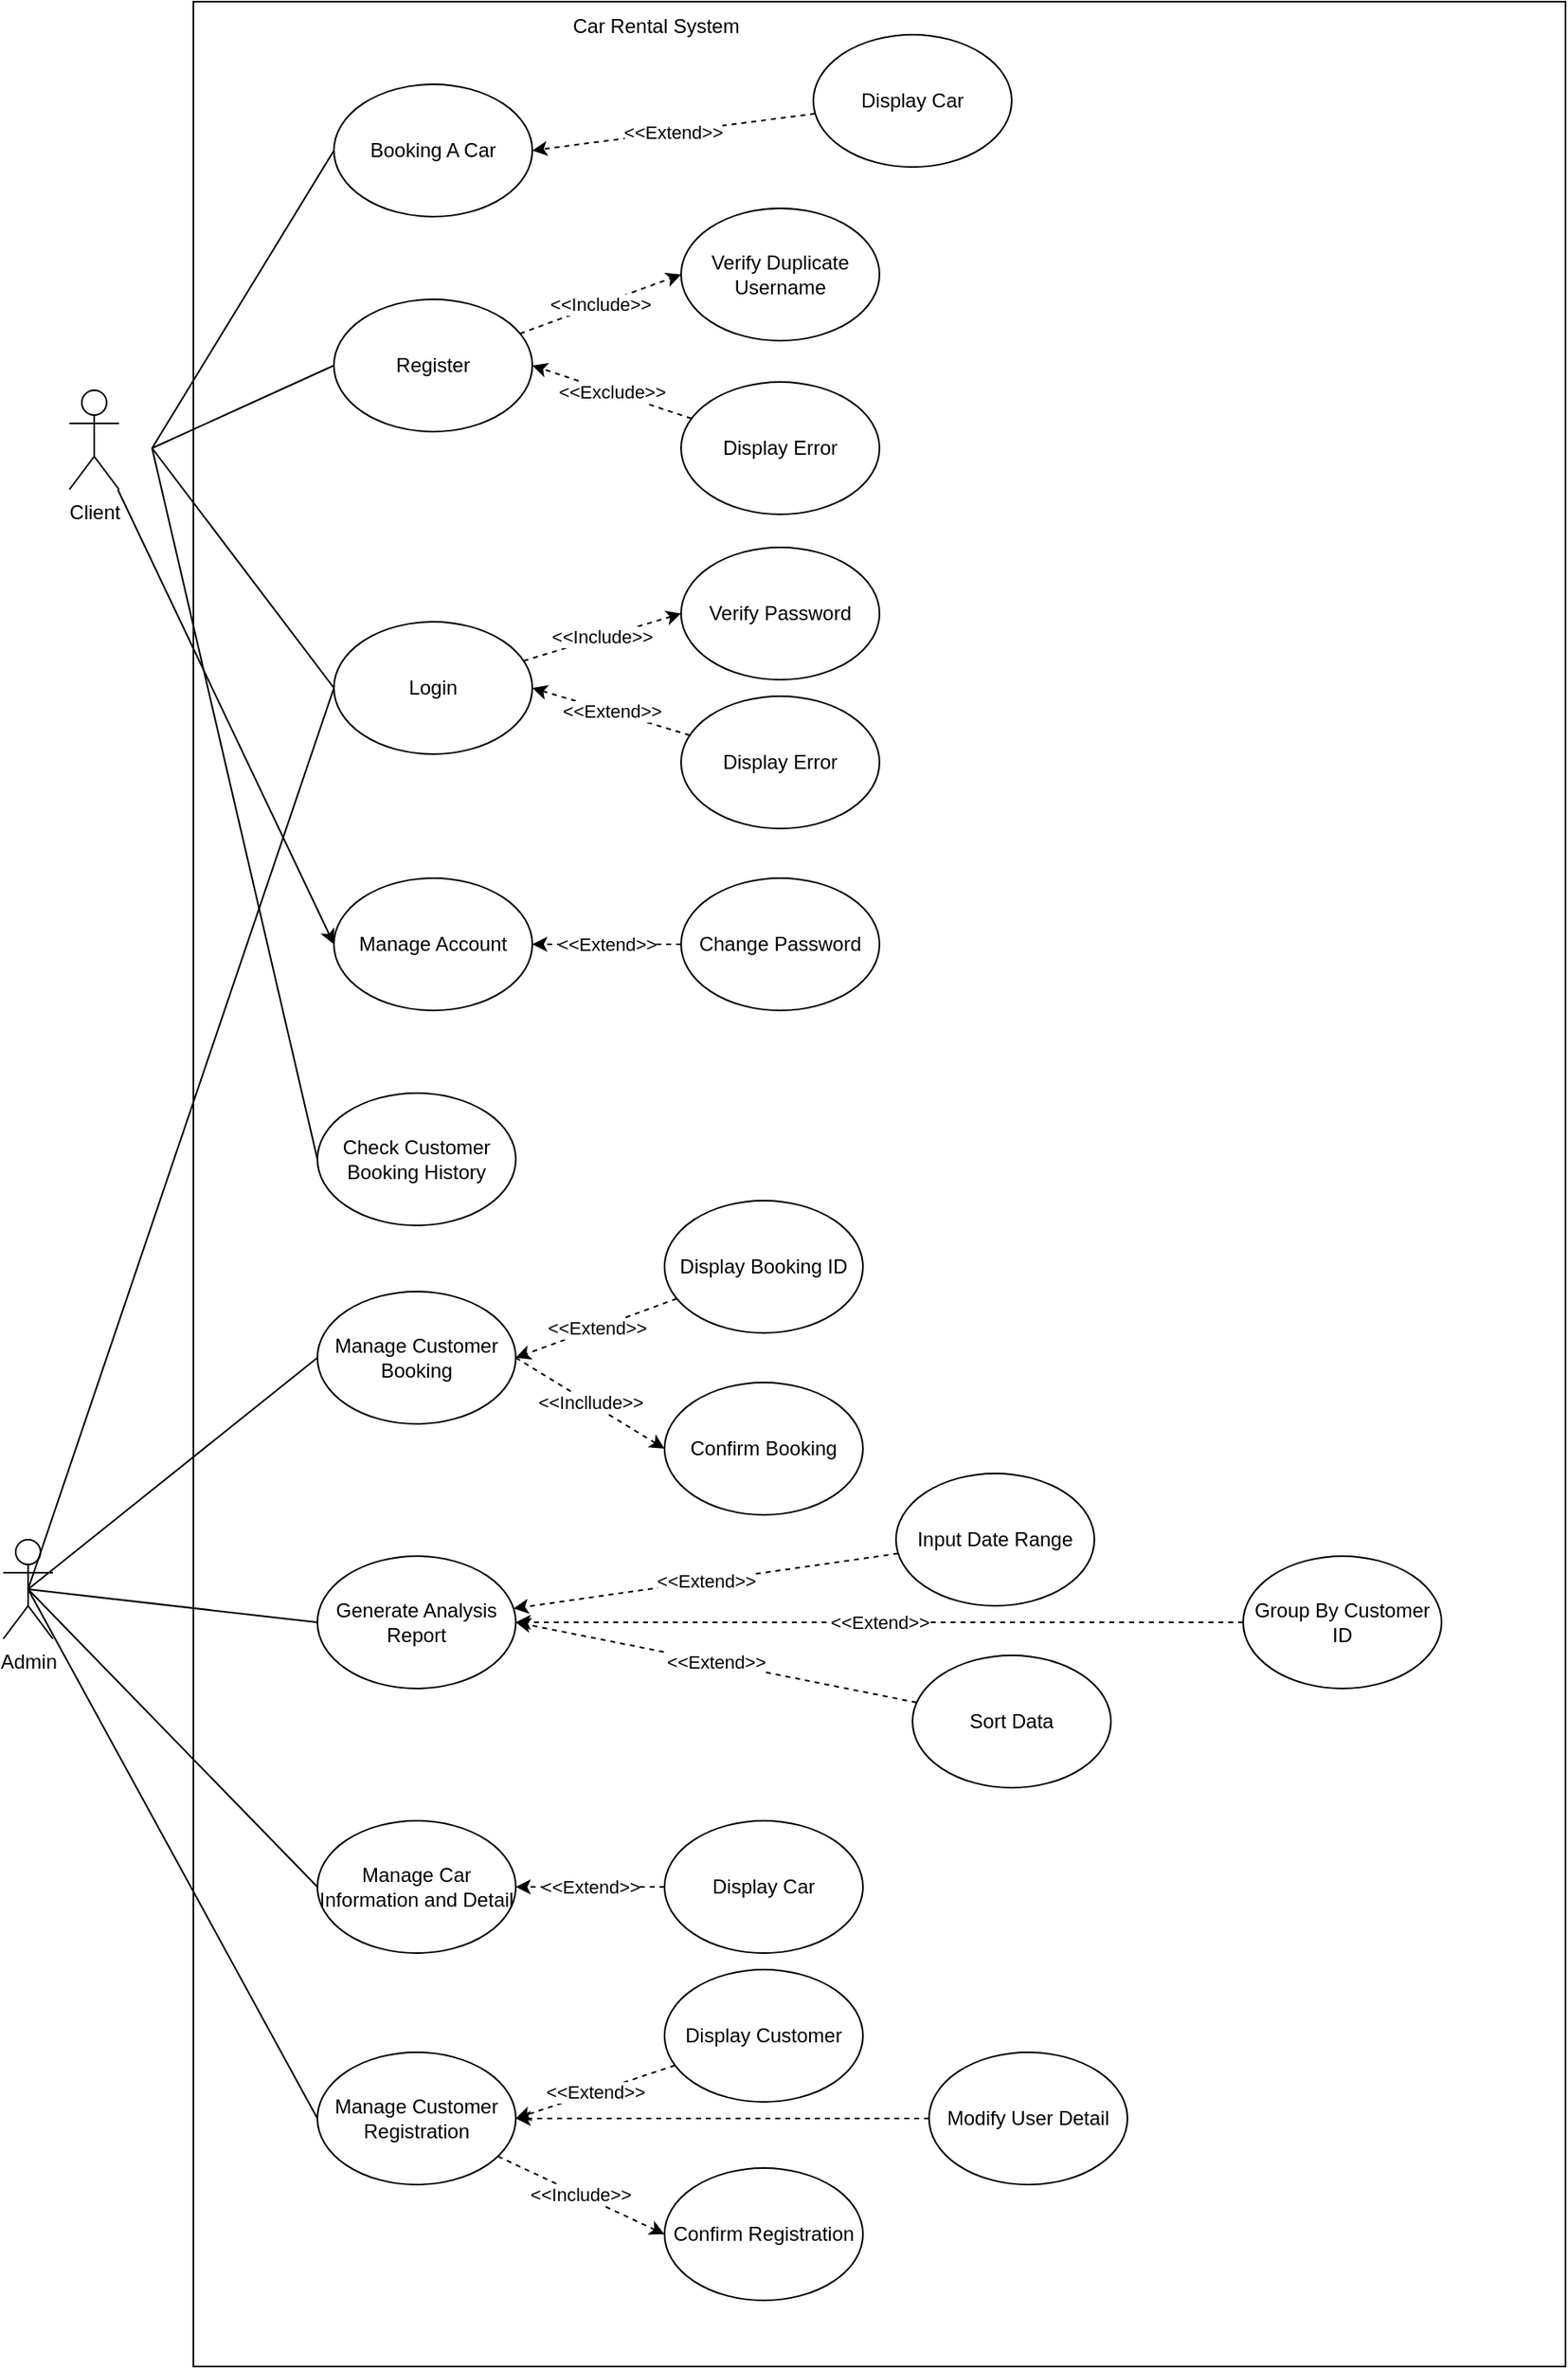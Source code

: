 <mxfile>
    <diagram id="8ZVSrb0IBzY9VmoiaXhC" name="Page-1">
        <mxGraphModel dx="1118" dy="677" grid="1" gridSize="10" guides="1" tooltips="1" connect="1" arrows="1" fold="1" page="1" pageScale="1" pageWidth="850" pageHeight="1100" math="0" shadow="0">
            <root>
                <mxCell id="0"/>
                <mxCell id="1" parent="0"/>
                <mxCell id="cFnNxpnBZLwGGRZhLHF9-7" value="" style="rounded=0;whiteSpace=wrap;html=1;" parent="1" vertex="1">
                    <mxGeometry x="175" y="50" width="830" height="1430" as="geometry"/>
                </mxCell>
                <mxCell id="cFnNxpnBZLwGGRZhLHF9-8" value="Car Rental System" style="text;html=1;strokeColor=none;fillColor=none;align=center;verticalAlign=middle;whiteSpace=wrap;rounded=0;" parent="1" vertex="1">
                    <mxGeometry x="390" y="50" width="130" height="30" as="geometry"/>
                </mxCell>
                <mxCell id="9" value="&amp;lt;&amp;lt;Include&amp;gt;&amp;gt;" style="html=1;entryX=0;entryY=0.5;entryDx=0;entryDy=0;dashed=1;" parent="1" source="cFnNxpnBZLwGGRZhLHF9-10" target="8" edge="1">
                    <mxGeometry relative="1" as="geometry"/>
                </mxCell>
                <mxCell id="cFnNxpnBZLwGGRZhLHF9-10" value="Register" style="ellipse;whiteSpace=wrap;html=1;" parent="1" vertex="1">
                    <mxGeometry x="260" y="230" width="120" height="80" as="geometry"/>
                </mxCell>
                <mxCell id="cFnNxpnBZLwGGRZhLHF9-11" value="&amp;lt;&amp;lt;Include&amp;gt;&amp;gt;" style="rounded=0;orthogonalLoop=1;jettySize=auto;html=1;entryX=0;entryY=0.5;entryDx=0;entryDy=0;dashed=1;startArrow=none;startFill=0;endArrow=classic;endFill=1;" parent="1" source="cFnNxpnBZLwGGRZhLHF9-12" target="cFnNxpnBZLwGGRZhLHF9-21" edge="1">
                    <mxGeometry relative="1" as="geometry"/>
                </mxCell>
                <mxCell id="cFnNxpnBZLwGGRZhLHF9-12" value="Login" style="ellipse;whiteSpace=wrap;html=1;" parent="1" vertex="1">
                    <mxGeometry x="260" y="425" width="120" height="80" as="geometry"/>
                </mxCell>
                <mxCell id="cFnNxpnBZLwGGRZhLHF9-14" value="Booking A Car" style="ellipse;whiteSpace=wrap;html=1;" parent="1" vertex="1">
                    <mxGeometry x="260" y="100" width="120" height="80" as="geometry"/>
                </mxCell>
                <mxCell id="cFnNxpnBZLwGGRZhLHF9-17" value="Manage Car Information and Detail" style="ellipse;whiteSpace=wrap;html=1;" parent="1" vertex="1">
                    <mxGeometry x="250" y="1150" width="120" height="80" as="geometry"/>
                </mxCell>
                <mxCell id="cFnNxpnBZLwGGRZhLHF9-18" value="" style="endArrow=none;html=1;rounded=0;entryX=0;entryY=0.5;entryDx=0;entryDy=0;" parent="1" target="cFnNxpnBZLwGGRZhLHF9-10" edge="1">
                    <mxGeometry width="50" height="50" relative="1" as="geometry">
                        <mxPoint x="150" y="320" as="sourcePoint"/>
                        <mxPoint x="440" y="270" as="targetPoint"/>
                    </mxGeometry>
                </mxCell>
                <mxCell id="cFnNxpnBZLwGGRZhLHF9-19" value="" style="endArrow=none;html=1;rounded=0;entryX=0;entryY=0.5;entryDx=0;entryDy=0;" parent="1" target="cFnNxpnBZLwGGRZhLHF9-12" edge="1">
                    <mxGeometry width="50" height="50" relative="1" as="geometry">
                        <mxPoint x="150" y="320" as="sourcePoint"/>
                        <mxPoint x="240" y="190" as="targetPoint"/>
                    </mxGeometry>
                </mxCell>
                <mxCell id="cFnNxpnBZLwGGRZhLHF9-20" value="" style="endArrow=none;html=1;rounded=0;entryX=0;entryY=0.5;entryDx=0;entryDy=0;" parent="1" target="cFnNxpnBZLwGGRZhLHF9-14" edge="1">
                    <mxGeometry width="50" height="50" relative="1" as="geometry">
                        <mxPoint x="150" y="320" as="sourcePoint"/>
                        <mxPoint x="240" y="315" as="targetPoint"/>
                    </mxGeometry>
                </mxCell>
                <mxCell id="cFnNxpnBZLwGGRZhLHF9-21" value="Verify Password" style="ellipse;whiteSpace=wrap;html=1;" parent="1" vertex="1">
                    <mxGeometry x="470" y="380" width="120" height="80" as="geometry"/>
                </mxCell>
                <mxCell id="cFnNxpnBZLwGGRZhLHF9-24" value="Admin" style="shape=umlActor;verticalLabelPosition=bottom;verticalAlign=top;html=1;outlineConnect=0;" parent="1" vertex="1">
                    <mxGeometry x="60" y="980" width="30" height="60" as="geometry"/>
                </mxCell>
                <mxCell id="32" style="edgeStyle=none;html=1;entryX=0;entryY=0.5;entryDx=0;entryDy=0;" parent="1" source="cFnNxpnBZLwGGRZhLHF9-25" target="31" edge="1">
                    <mxGeometry relative="1" as="geometry"/>
                </mxCell>
                <mxCell id="cFnNxpnBZLwGGRZhLHF9-25" value="Client" style="shape=umlActor;verticalLabelPosition=bottom;verticalAlign=top;html=1;outlineConnect=0;" parent="1" vertex="1">
                    <mxGeometry x="100" y="285" width="30" height="60" as="geometry"/>
                </mxCell>
                <mxCell id="cFnNxpnBZLwGGRZhLHF9-27" value="Check Customer Booking History" style="ellipse;whiteSpace=wrap;html=1;" parent="1" vertex="1">
                    <mxGeometry x="250" y="710" width="120" height="80" as="geometry"/>
                </mxCell>
                <mxCell id="cFnNxpnBZLwGGRZhLHF9-29" value="Generate Analysis Report" style="ellipse;whiteSpace=wrap;html=1;" parent="1" vertex="1">
                    <mxGeometry x="250" y="990" width="120" height="80" as="geometry"/>
                </mxCell>
                <mxCell id="cFnNxpnBZLwGGRZhLHF9-30" value="" style="endArrow=none;html=1;rounded=0;entryX=0;entryY=0.5;entryDx=0;entryDy=0;exitX=0.5;exitY=0.5;exitDx=0;exitDy=0;exitPerimeter=0;" parent="1" source="cFnNxpnBZLwGGRZhLHF9-24" target="cFnNxpnBZLwGGRZhLHF9-29" edge="1">
                    <mxGeometry width="50" height="50" relative="1" as="geometry">
                        <mxPoint x="120" y="860" as="sourcePoint"/>
                        <mxPoint x="440" y="700" as="targetPoint"/>
                    </mxGeometry>
                </mxCell>
                <mxCell id="cFnNxpnBZLwGGRZhLHF9-31" value="" style="endArrow=none;html=1;rounded=0;exitX=0.5;exitY=0.5;exitDx=0;exitDy=0;exitPerimeter=0;entryX=0;entryY=0.5;entryDx=0;entryDy=0;" parent="1" source="cFnNxpnBZLwGGRZhLHF9-24" target="cFnNxpnBZLwGGRZhLHF9-17" edge="1">
                    <mxGeometry width="50" height="50" relative="1" as="geometry">
                        <mxPoint x="130" y="990" as="sourcePoint"/>
                        <mxPoint x="180" y="940" as="targetPoint"/>
                    </mxGeometry>
                </mxCell>
                <mxCell id="6" value="&amp;lt;&amp;lt;Incllude&amp;gt;&amp;gt;" style="html=1;entryX=0;entryY=0.5;entryDx=0;entryDy=0;dashed=1;exitX=1;exitY=0.5;exitDx=0;exitDy=0;" parent="1" source="cFnNxpnBZLwGGRZhLHF9-33" target="3" edge="1">
                    <mxGeometry relative="1" as="geometry"/>
                </mxCell>
                <mxCell id="cFnNxpnBZLwGGRZhLHF9-33" value="Manage Customer Booking" style="ellipse;whiteSpace=wrap;html=1;" parent="1" vertex="1">
                    <mxGeometry x="250" y="830" width="120" height="80" as="geometry"/>
                </mxCell>
                <mxCell id="12" value="&amp;lt;&amp;lt;Include&amp;gt;&amp;gt;" style="html=1;entryX=0;entryY=0.5;entryDx=0;entryDy=0;dashed=1;" parent="1" source="cFnNxpnBZLwGGRZhLHF9-35" target="cFnNxpnBZLwGGRZhLHF9-51" edge="1">
                    <mxGeometry relative="1" as="geometry"/>
                </mxCell>
                <mxCell id="cFnNxpnBZLwGGRZhLHF9-35" value="Manage Customer Registration" style="ellipse;whiteSpace=wrap;html=1;" parent="1" vertex="1">
                    <mxGeometry x="250" y="1290" width="120" height="80" as="geometry"/>
                </mxCell>
                <mxCell id="cFnNxpnBZLwGGRZhLHF9-37" value="" style="endArrow=none;html=1;rounded=0;exitX=0.5;exitY=0.5;exitDx=0;exitDy=0;exitPerimeter=0;entryX=0;entryY=0.5;entryDx=0;entryDy=0;" parent="1" source="cFnNxpnBZLwGGRZhLHF9-24" target="cFnNxpnBZLwGGRZhLHF9-33" edge="1">
                    <mxGeometry width="50" height="50" relative="1" as="geometry">
                        <mxPoint x="130" y="770" as="sourcePoint"/>
                        <mxPoint x="180" y="720" as="targetPoint"/>
                    </mxGeometry>
                </mxCell>
                <mxCell id="cFnNxpnBZLwGGRZhLHF9-38" value="" style="endArrow=none;html=1;rounded=0;entryX=0.5;entryY=0.5;entryDx=0;entryDy=0;entryPerimeter=0;exitX=0;exitY=0.5;exitDx=0;exitDy=0;" parent="1" source="cFnNxpnBZLwGGRZhLHF9-35" target="cFnNxpnBZLwGGRZhLHF9-24" edge="1">
                    <mxGeometry width="50" height="50" relative="1" as="geometry">
                        <mxPoint x="80" y="1070" as="sourcePoint"/>
                        <mxPoint x="130" y="1020" as="targetPoint"/>
                    </mxGeometry>
                </mxCell>
                <mxCell id="cFnNxpnBZLwGGRZhLHF9-39" value="&amp;lt;&amp;lt;Extend&amp;gt;&amp;gt;" style="rounded=0;orthogonalLoop=1;jettySize=auto;html=1;entryX=1;entryY=0.5;entryDx=0;entryDy=0;dashed=1;startArrow=none;startFill=0;endArrow=classic;endFill=1;" parent="1" source="cFnNxpnBZLwGGRZhLHF9-40" target="cFnNxpnBZLwGGRZhLHF9-12" edge="1">
                    <mxGeometry relative="1" as="geometry"/>
                </mxCell>
                <mxCell id="cFnNxpnBZLwGGRZhLHF9-40" value="Display Error" style="ellipse;whiteSpace=wrap;html=1;" parent="1" vertex="1">
                    <mxGeometry x="470" y="470" width="120" height="80" as="geometry"/>
                </mxCell>
                <mxCell id="cFnNxpnBZLwGGRZhLHF9-41" value="" style="endArrow=none;html=1;rounded=0;exitX=0;exitY=0.5;exitDx=0;exitDy=0;" parent="1" source="cFnNxpnBZLwGGRZhLHF9-27" edge="1">
                    <mxGeometry width="50" height="50" relative="1" as="geometry">
                        <mxPoint x="80" y="530" as="sourcePoint"/>
                        <mxPoint x="150" y="320" as="targetPoint"/>
                    </mxGeometry>
                </mxCell>
                <mxCell id="cFnNxpnBZLwGGRZhLHF9-42" value="" style="endArrow=none;html=1;rounded=0;exitX=0.5;exitY=0.5;exitDx=0;exitDy=0;exitPerimeter=0;entryX=0;entryY=0.5;entryDx=0;entryDy=0;" parent="1" source="cFnNxpnBZLwGGRZhLHF9-24" target="cFnNxpnBZLwGGRZhLHF9-12" edge="1">
                    <mxGeometry width="50" height="50" relative="1" as="geometry">
                        <mxPoint x="60" y="830" as="sourcePoint"/>
                        <mxPoint x="110" y="780" as="targetPoint"/>
                    </mxGeometry>
                </mxCell>
                <mxCell id="cFnNxpnBZLwGGRZhLHF9-51" value="Confirm Registration" style="ellipse;whiteSpace=wrap;html=1;" parent="1" vertex="1">
                    <mxGeometry x="460" y="1360" width="120" height="80" as="geometry"/>
                </mxCell>
                <mxCell id="3" value="Confirm Booking" style="ellipse;whiteSpace=wrap;html=1;" parent="1" vertex="1">
                    <mxGeometry x="460" y="885" width="120" height="80" as="geometry"/>
                </mxCell>
                <mxCell id="7" value="&amp;lt;&amp;lt;Extend&amp;gt;&amp;gt;" style="html=1;entryX=1;entryY=0.5;entryDx=0;entryDy=0;dashed=1;" parent="1" source="4" target="cFnNxpnBZLwGGRZhLHF9-33" edge="1">
                    <mxGeometry relative="1" as="geometry"/>
                </mxCell>
                <mxCell id="4" value="Display Booking ID" style="ellipse;whiteSpace=wrap;html=1;" parent="1" vertex="1">
                    <mxGeometry x="460" y="775" width="120" height="80" as="geometry"/>
                </mxCell>
                <mxCell id="8" value="Verify Duplicate Username" style="ellipse;whiteSpace=wrap;html=1;" parent="1" vertex="1">
                    <mxGeometry x="470" y="175" width="120" height="80" as="geometry"/>
                </mxCell>
                <mxCell id="11" value="&amp;lt;&amp;lt;Exclude&amp;gt;&amp;gt;" style="html=1;entryX=1;entryY=0.5;entryDx=0;entryDy=0;dashed=1;" parent="1" source="10" target="cFnNxpnBZLwGGRZhLHF9-10" edge="1">
                    <mxGeometry relative="1" as="geometry"/>
                </mxCell>
                <mxCell id="10" value="Display Error" style="ellipse;whiteSpace=wrap;html=1;" parent="1" vertex="1">
                    <mxGeometry x="470" y="280" width="120" height="80" as="geometry"/>
                </mxCell>
                <mxCell id="14" value="&amp;lt;&amp;lt;Extend&amp;gt;&amp;gt;" style="html=1;entryX=1;entryY=0.5;entryDx=0;entryDy=0;dashed=1;" parent="1" source="13" target="cFnNxpnBZLwGGRZhLHF9-35" edge="1">
                    <mxGeometry relative="1" as="geometry"/>
                </mxCell>
                <mxCell id="13" value="Display Customer" style="ellipse;whiteSpace=wrap;html=1;" parent="1" vertex="1">
                    <mxGeometry x="460" y="1240" width="120" height="80" as="geometry"/>
                </mxCell>
                <mxCell id="21" value="&amp;lt;&amp;lt;Extend&amp;gt;&amp;gt;" style="edgeStyle=orthogonalEdgeStyle;html=1;entryX=1;entryY=0.5;entryDx=0;entryDy=0;dashed=1;" parent="1" source="18" target="cFnNxpnBZLwGGRZhLHF9-17" edge="1">
                    <mxGeometry relative="1" as="geometry"/>
                </mxCell>
                <mxCell id="18" value="Display Car" style="ellipse;whiteSpace=wrap;html=1;" parent="1" vertex="1">
                    <mxGeometry x="460" y="1150" width="120" height="80" as="geometry"/>
                </mxCell>
                <mxCell id="24" value="&amp;lt;&amp;lt;Extend&amp;gt;&amp;gt;" style="html=1;dashed=1;" parent="1" source="23" target="cFnNxpnBZLwGGRZhLHF9-29" edge="1">
                    <mxGeometry relative="1" as="geometry"/>
                </mxCell>
                <mxCell id="23" value="Input Date Range" style="ellipse;whiteSpace=wrap;html=1;" parent="1" vertex="1">
                    <mxGeometry x="600" y="940" width="120" height="80" as="geometry"/>
                </mxCell>
                <mxCell id="26" value="&amp;lt;&amp;lt;Extend&amp;gt;&amp;gt;" style="edgeStyle=orthogonalEdgeStyle;html=1;entryX=1;entryY=0.5;entryDx=0;entryDy=0;dashed=1;" parent="1" source="25" target="cFnNxpnBZLwGGRZhLHF9-29" edge="1">
                    <mxGeometry relative="1" as="geometry"/>
                </mxCell>
                <mxCell id="25" value="Group By Customer ID" style="ellipse;whiteSpace=wrap;html=1;" parent="1" vertex="1">
                    <mxGeometry x="810" y="990" width="120" height="80" as="geometry"/>
                </mxCell>
                <mxCell id="28" value="&amp;lt;&amp;lt;Extend&amp;gt;&amp;gt;" style="html=1;entryX=1;entryY=0.5;entryDx=0;entryDy=0;dashed=1;" parent="1" source="27" target="cFnNxpnBZLwGGRZhLHF9-29" edge="1">
                    <mxGeometry relative="1" as="geometry"/>
                </mxCell>
                <mxCell id="27" value="Sort Data" style="ellipse;whiteSpace=wrap;html=1;" parent="1" vertex="1">
                    <mxGeometry x="610" y="1050" width="120" height="80" as="geometry"/>
                </mxCell>
                <mxCell id="31" value="Manage Account" style="ellipse;whiteSpace=wrap;html=1;" parent="1" vertex="1">
                    <mxGeometry x="260" y="580" width="120" height="80" as="geometry"/>
                </mxCell>
                <mxCell id="34" value="&amp;lt;&amp;lt;Extend&amp;gt;&amp;gt;" style="edgeStyle=none;html=1;entryX=1;entryY=0.5;entryDx=0;entryDy=0;dashed=1;" parent="1" source="33" target="31" edge="1">
                    <mxGeometry relative="1" as="geometry"/>
                </mxCell>
                <mxCell id="33" value="Change Password" style="ellipse;whiteSpace=wrap;html=1;" parent="1" vertex="1">
                    <mxGeometry x="470" y="580" width="120" height="80" as="geometry"/>
                </mxCell>
                <mxCell id="38" style="edgeStyle=none;html=1;entryX=1;entryY=0.5;entryDx=0;entryDy=0;dashed=1;" edge="1" parent="1" source="35" target="cFnNxpnBZLwGGRZhLHF9-35">
                    <mxGeometry relative="1" as="geometry"/>
                </mxCell>
                <mxCell id="35" value="Modify User Detail" style="ellipse;whiteSpace=wrap;html=1;" vertex="1" parent="1">
                    <mxGeometry x="620" y="1290" width="120" height="80" as="geometry"/>
                </mxCell>
                <mxCell id="40" value="&amp;lt;&amp;lt;Extend&amp;gt;&amp;gt;" style="edgeStyle=none;html=1;entryX=1;entryY=0.5;entryDx=0;entryDy=0;dashed=1;" edge="1" parent="1" source="39" target="cFnNxpnBZLwGGRZhLHF9-14">
                    <mxGeometry relative="1" as="geometry"/>
                </mxCell>
                <mxCell id="39" value="Display Car" style="ellipse;whiteSpace=wrap;html=1;" vertex="1" parent="1">
                    <mxGeometry x="550" y="70" width="120" height="80" as="geometry"/>
                </mxCell>
            </root>
        </mxGraphModel>
    </diagram>
</mxfile>